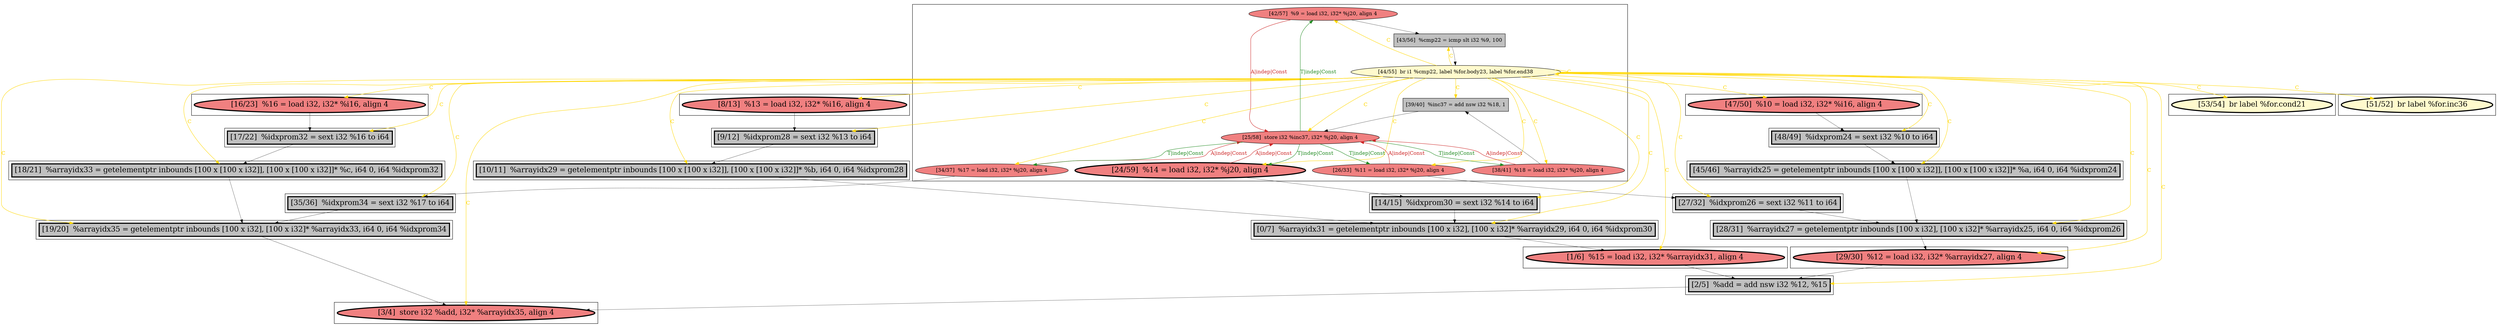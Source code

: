 
digraph G {



node1668->node1670 [style=solid,color=black,label="",penwidth=0.5,fontcolor=black ]
node1682->node1662 [style=solid,color=black,label="",penwidth=0.5,fontcolor=black ]
node1669->node1658 [style=solid,color=gold,label="C",penwidth=1.0,fontcolor=gold ]
node1679->node1660 [style=solid,color=black,label="",penwidth=0.5,fontcolor=black ]
node1661->node1672 [style=solid,color=black,label="",penwidth=0.5,fontcolor=black ]
node1663->node1674 [style=solid,color=black,label="",penwidth=0.5,fontcolor=black ]
node1669->node1656 [style=solid,color=gold,label="C",penwidth=1.0,fontcolor=gold ]
node1667->node1685 [style=solid,color=black,label="",penwidth=0.5,fontcolor=black ]
node1666->node1668 [style=solid,color=forestgreen,label="T|indep|Const",penwidth=1.0,fontcolor=forestgreen ]
node1669->node1661 [style=solid,color=gold,label="C",penwidth=1.0,fontcolor=gold ]
node1670->node1669 [style=solid,color=black,label="",penwidth=0.5,fontcolor=black ]
node1669->node1670 [style=solid,color=gold,label="C",penwidth=1.0,fontcolor=gold ]
node1669->node1679 [style=solid,color=gold,label="C",penwidth=1.0,fontcolor=gold ]
node1669->node1671 [style=solid,color=gold,label="C",penwidth=1.0,fontcolor=gold ]
node1666->node1663 [style=solid,color=forestgreen,label="T|indep|Const",penwidth=1.0,fontcolor=forestgreen ]
node1669->node1669 [style=solid,color=gold,label="C",penwidth=1.0,fontcolor=gold ]
node1669->node1672 [style=solid,color=gold,label="C",penwidth=1.0,fontcolor=gold ]
node1685->node1658 [style=solid,color=black,label="",penwidth=0.5,fontcolor=black ]
node1657->node1656 [style=solid,color=black,label="",penwidth=0.5,fontcolor=black ]
node1680->node1683 [style=solid,color=black,label="",penwidth=0.5,fontcolor=black ]
node1669->node1663 [style=solid,color=gold,label="C",penwidth=1.0,fontcolor=gold ]
node1677->node1678 [style=solid,color=black,label="",penwidth=0.5,fontcolor=black ]
node1669->node1668 [style=solid,color=gold,label="C",penwidth=1.0,fontcolor=gold ]
node1658->node1657 [style=solid,color=black,label="",penwidth=0.5,fontcolor=black ]
node1668->node1666 [style=solid,color=firebrick3,label="A|indep|Const",penwidth=1.0,fontcolor=firebrick3 ]
node1669->node1681 [style=solid,color=gold,label="C",penwidth=1.0,fontcolor=gold ]
node1669->node1674 [style=solid,color=gold,label="C",penwidth=1.0,fontcolor=gold ]
node1669->node1678 [style=solid,color=gold,label="C",penwidth=1.0,fontcolor=gold ]
node1669->node1657 [style=solid,color=gold,label="C",penwidth=1.0,fontcolor=gold ]
node1665->node1675 [style=solid,color=black,label="",penwidth=0.5,fontcolor=black ]
node1669->node1675 [style=solid,color=gold,label="C",penwidth=1.0,fontcolor=gold ]
node1669->node1677 [style=solid,color=gold,label="C",penwidth=1.0,fontcolor=gold ]
node1669->node1682 [style=solid,color=gold,label="C",penwidth=1.0,fontcolor=gold ]
node1669->node1683 [style=solid,color=gold,label="C",penwidth=1.0,fontcolor=gold ]
node1669->node1665 [style=solid,color=gold,label="C",penwidth=1.0,fontcolor=gold ]
node1669->node1660 [style=solid,color=gold,label="C",penwidth=1.0,fontcolor=gold ]
node1669->node1667 [style=solid,color=gold,label="C",penwidth=1.0,fontcolor=gold ]
node1666->node1671 [style=solid,color=forestgreen,label="T|indep|Const",penwidth=1.0,fontcolor=forestgreen ]
node1672->node1677 [style=solid,color=black,label="",penwidth=0.5,fontcolor=black ]
node1669->node1666 [style=solid,color=gold,label="C",penwidth=1.0,fontcolor=gold ]
node1660->node1658 [style=solid,color=black,label="",penwidth=0.5,fontcolor=black ]
node1669->node1684 [style=solid,color=gold,label="C",penwidth=1.0,fontcolor=gold ]
node1669->node1673 [style=solid,color=gold,label="C",penwidth=1.0,fontcolor=gold ]
node1659->node1679 [style=solid,color=black,label="",penwidth=0.5,fontcolor=black ]
node1669->node1662 [style=solid,color=gold,label="C",penwidth=1.0,fontcolor=gold ]
node1669->node1680 [style=solid,color=gold,label="C",penwidth=1.0,fontcolor=gold ]
node1684->node1680 [style=solid,color=black,label="",penwidth=0.5,fontcolor=black ]
node1663->node1666 [style=solid,color=firebrick3,label="A|indep|Const",penwidth=1.0,fontcolor=firebrick3 ]
node1671->node1664 [style=solid,color=black,label="",penwidth=0.5,fontcolor=black ]
node1669->node1659 [style=solid,color=gold,label="C",penwidth=1.0,fontcolor=gold ]
node1666->node1665 [style=solid,color=forestgreen,label="T|indep|Const",penwidth=1.0,fontcolor=forestgreen ]
node1664->node1666 [style=solid,color=black,label="",penwidth=0.5,fontcolor=black ]
node1665->node1666 [style=solid,color=firebrick3,label="A|indep|Const",penwidth=1.0,fontcolor=firebrick3 ]
node1683->node1682 [style=solid,color=black,label="",penwidth=0.5,fontcolor=black ]
node1675->node1677 [style=solid,color=black,label="",penwidth=0.5,fontcolor=black ]
node1669->node1664 [style=solid,color=gold,label="C",penwidth=1.0,fontcolor=gold ]
node1669->node1685 [style=solid,color=gold,label="C",penwidth=1.0,fontcolor=gold ]
node1674->node1682 [style=solid,color=black,label="",penwidth=0.5,fontcolor=black ]
node1681->node1661 [style=solid,color=black,label="",penwidth=0.5,fontcolor=black ]
node1656->node1662 [style=solid,color=black,label="",penwidth=0.5,fontcolor=black ]
node1666->node1667 [style=solid,color=forestgreen,label="T|indep|Const",penwidth=1.0,fontcolor=forestgreen ]
node1671->node1666 [style=solid,color=firebrick3,label="A|indep|Const",penwidth=1.0,fontcolor=firebrick3 ]
node1669->node1676 [style=solid,color=gold,label="C",penwidth=1.0,fontcolor=gold ]
node1667->node1666 [style=solid,color=firebrick3,label="A|indep|Const",penwidth=1.0,fontcolor=firebrick3 ]
node1678->node1656 [style=solid,color=black,label="",penwidth=0.5,fontcolor=black ]


subgraph cluster20 {


node1684 [penwidth=3.0,fontsize=20,fillcolor=lightcoral,label="[16/23]  %16 = load i32, i32* %i16, align 4",shape=ellipse,style=filled ]



}

subgraph cluster18 {


node1682 [penwidth=3.0,fontsize=20,fillcolor=grey,label="[19/20]  %arrayidx35 = getelementptr inbounds [100 x i32], [100 x i32]* %arrayidx33, i64 0, i64 %idxprom34",shape=rectangle,style=filled ]



}

subgraph cluster16 {


node1680 [penwidth=3.0,fontsize=20,fillcolor=grey,label="[17/22]  %idxprom32 = sext i32 %16 to i64",shape=rectangle,style=filled ]



}

subgraph cluster17 {


node1681 [penwidth=3.0,fontsize=20,fillcolor=lightcoral,label="[47/50]  %10 = load i32, i32* %i16, align 4",shape=ellipse,style=filled ]



}

subgraph cluster4 {


node1660 [penwidth=3.0,fontsize=20,fillcolor=grey,label="[10/11]  %arrayidx29 = getelementptr inbounds [100 x [100 x i32]], [100 x [100 x i32]]* %b, i64 0, i64 %idxprom28",shape=rectangle,style=filled ]



}

subgraph cluster3 {


node1659 [penwidth=3.0,fontsize=20,fillcolor=lightcoral,label="[8/13]  %13 = load i32, i32* %i16, align 4",shape=ellipse,style=filled ]



}

subgraph cluster2 {


node1658 [penwidth=3.0,fontsize=20,fillcolor=grey,label="[0/7]  %arrayidx31 = getelementptr inbounds [100 x i32], [100 x i32]* %arrayidx29, i64 0, i64 %idxprom30",shape=rectangle,style=filled ]



}

subgraph cluster1 {


node1657 [penwidth=3.0,fontsize=20,fillcolor=lightcoral,label="[1/6]  %15 = load i32, i32* %arrayidx31, align 4",shape=ellipse,style=filled ]



}

subgraph cluster12 {


node1676 [penwidth=3.0,fontsize=20,fillcolor=lemonchiffon,label="[51/52]  br label %for.inc36",shape=ellipse,style=filled ]



}

subgraph cluster5 {


node1661 [penwidth=3.0,fontsize=20,fillcolor=grey,label="[48/49]  %idxprom24 = sext i32 %10 to i64",shape=rectangle,style=filled ]



}

subgraph cluster0 {


node1656 [penwidth=3.0,fontsize=20,fillcolor=grey,label="[2/5]  %add = add nsw i32 %12, %15",shape=rectangle,style=filled ]



}

subgraph cluster6 {


node1662 [penwidth=3.0,fontsize=20,fillcolor=lightcoral,label="[3/4]  store i32 %add, i32* %arrayidx35, align 4",shape=ellipse,style=filled ]



}

subgraph cluster14 {


node1678 [penwidth=3.0,fontsize=20,fillcolor=lightcoral,label="[29/30]  %12 = load i32, i32* %arrayidx27, align 4",shape=ellipse,style=filled ]



}

subgraph cluster7 {


node1669 [fillcolor=lemonchiffon,label="[44/55]  br i1 %cmp22, label %for.body23, label %for.end38",shape=ellipse,style=filled ]
node1664 [fillcolor=grey,label="[39/40]  %inc37 = add nsw i32 %18, 1",shape=rectangle,style=filled ]
node1671 [fillcolor=lightcoral,label="[38/41]  %18 = load i32, i32* %j20, align 4",shape=ellipse,style=filled ]
node1663 [fillcolor=lightcoral,label="[34/37]  %17 = load i32, i32* %j20, align 4",shape=ellipse,style=filled ]
node1665 [fillcolor=lightcoral,label="[26/33]  %11 = load i32, i32* %j20, align 4",shape=ellipse,style=filled ]
node1666 [fillcolor=lightcoral,label="[25/58]  store i32 %inc37, i32* %j20, align 4",shape=ellipse,style=filled ]
node1670 [fillcolor=grey,label="[43/56]  %cmp22 = icmp slt i32 %9, 100",shape=rectangle,style=filled ]
node1668 [fillcolor=lightcoral,label="[42/57]  %9 = load i32, i32* %j20, align 4",shape=ellipse,style=filled ]
node1667 [penwidth=3.0,fontsize=20,fillcolor=lightcoral,label="[24/59]  %14 = load i32, i32* %j20, align 4",shape=ellipse,style=filled ]



}

subgraph cluster8 {


node1672 [penwidth=3.0,fontsize=20,fillcolor=grey,label="[45/46]  %arrayidx25 = getelementptr inbounds [100 x [100 x i32]], [100 x [100 x i32]]* %a, i64 0, i64 %idxprom24",shape=rectangle,style=filled ]



}

subgraph cluster21 {


node1685 [penwidth=3.0,fontsize=20,fillcolor=grey,label="[14/15]  %idxprom30 = sext i32 %14 to i64",shape=rectangle,style=filled ]



}

subgraph cluster9 {


node1673 [penwidth=3.0,fontsize=20,fillcolor=lemonchiffon,label="[53/54]  br label %for.cond21",shape=ellipse,style=filled ]



}

subgraph cluster19 {


node1683 [penwidth=3.0,fontsize=20,fillcolor=grey,label="[18/21]  %arrayidx33 = getelementptr inbounds [100 x [100 x i32]], [100 x [100 x i32]]* %c, i64 0, i64 %idxprom32",shape=rectangle,style=filled ]



}

subgraph cluster10 {


node1674 [penwidth=3.0,fontsize=20,fillcolor=grey,label="[35/36]  %idxprom34 = sext i32 %17 to i64",shape=rectangle,style=filled ]



}

subgraph cluster11 {


node1675 [penwidth=3.0,fontsize=20,fillcolor=grey,label="[27/32]  %idxprom26 = sext i32 %11 to i64",shape=rectangle,style=filled ]



}

subgraph cluster13 {


node1677 [penwidth=3.0,fontsize=20,fillcolor=grey,label="[28/31]  %arrayidx27 = getelementptr inbounds [100 x i32], [100 x i32]* %arrayidx25, i64 0, i64 %idxprom26",shape=rectangle,style=filled ]



}

subgraph cluster15 {


node1679 [penwidth=3.0,fontsize=20,fillcolor=grey,label="[9/12]  %idxprom28 = sext i32 %13 to i64",shape=rectangle,style=filled ]



}

}
